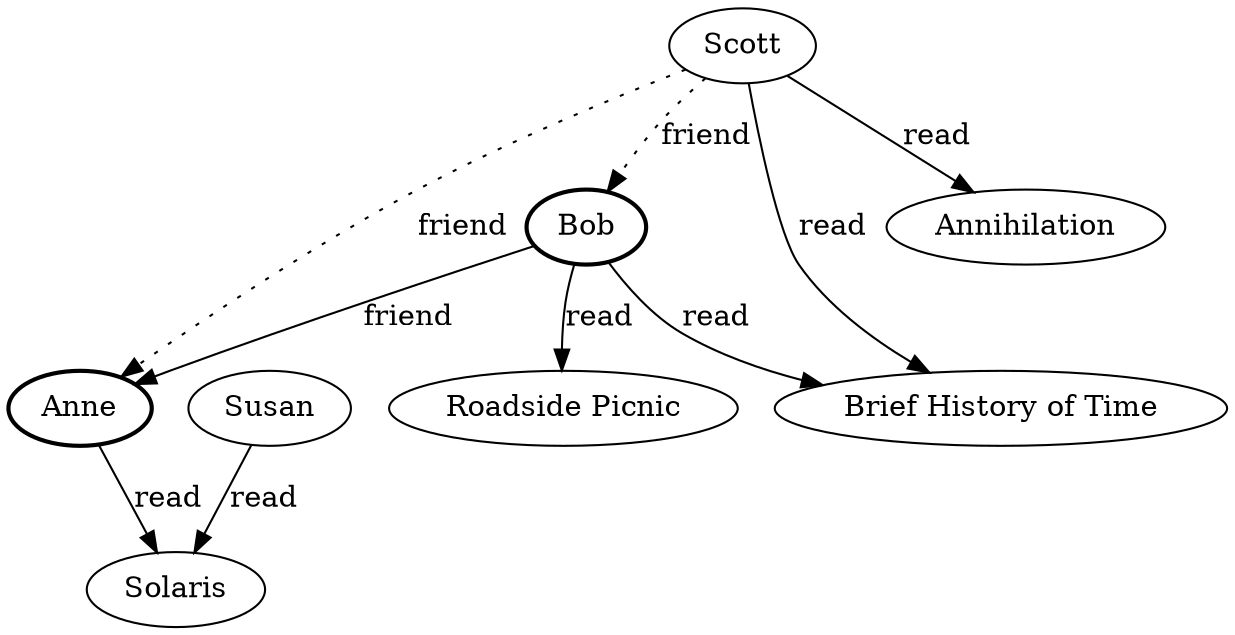 /* Created by igraph 0.7.0 */
digraph {
  0 [
    name=Scott
    age=36
    label="Scott"
    id=1
  ];
  1 [
    name=Bob
    age=47
    label="Bob"
    id=2
    style=bold
  ];
  2 [
    name=Anne
    age=34
    label="Anne"
    id=3
    style=bold
  ];
  3 [
    name=Susan
    age=45
    label="Susan"
    id=4
  ];
  4 [
    category=novel
    title=Solaris
    label="Solaris"
    id=5
  ];
  5 [
    category=novel
    title="Roadside Picnic"
    label="Roadside Picnic"
    id=6
  ];
  6 [
    category=novel
    title=Annihilation
    label="Annihilation"
    id=7
  ];
  7 [
    category=nonfiction
    title="Brief History of Time"
    label="Brief History of Time"
    id=8
  ];

  0 -> 2 [
    label="friend"
    id=16
    style=dotted
  ];
  1 -> 2 [
    label="friend"
    id=17
  ];
  0 -> 6 [
    label="read"
    id=9
  ];
  0 -> 7 [
    label="read"
    id=10
  ];
  1 -> 7 [
    label="read"
    id=11
  ];
  1 -> 5 [
    label="read"
    id=12
  ];
  2 -> 4 [
    label="read"
    id=13
  ];
  3 -> 4 [
    label="read"
    id=14
  ];
  0 -> 1 [
    label="friend"
    id=15
    style=dotted
  ];
}

